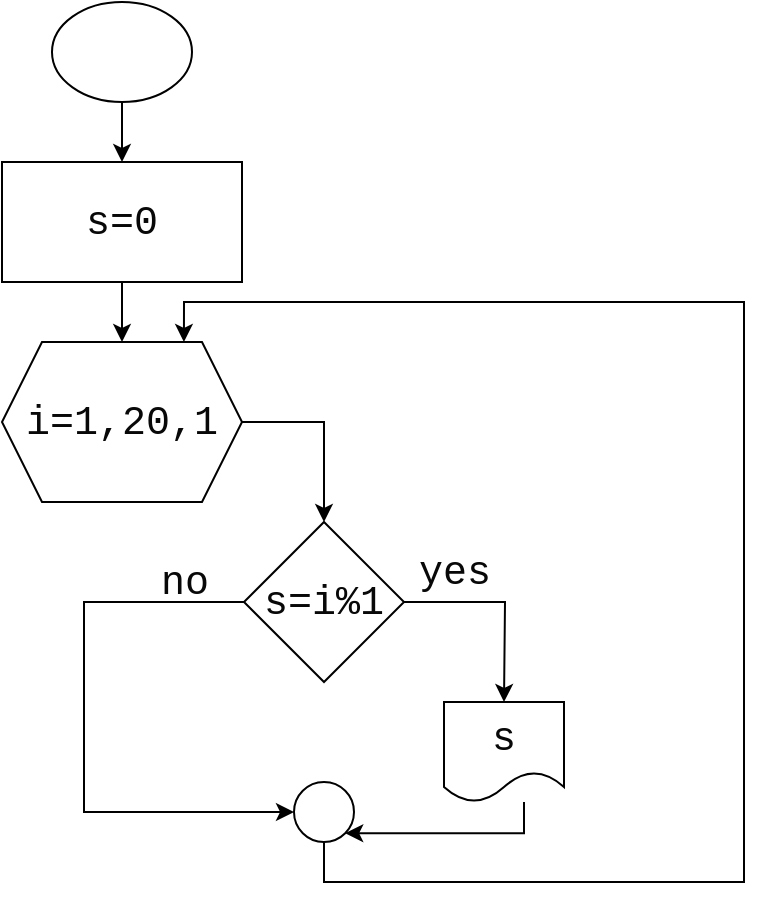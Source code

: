 <mxfile version="15.9.3" type="github">
  <diagram id="GQXadRSxt_P2eG3wc91t" name="Page-1">
    <mxGraphModel dx="823" dy="484" grid="1" gridSize="10" guides="1" tooltips="1" connect="1" arrows="1" fold="1" page="1" pageScale="1" pageWidth="827" pageHeight="1169" math="0" shadow="0">
      <root>
        <mxCell id="0" />
        <mxCell id="1" parent="0" />
        <mxCell id="KGo8pH8FPXHJ832XPiY9-11" style="edgeStyle=orthogonalEdgeStyle;rounded=0;orthogonalLoop=1;jettySize=auto;html=1;entryX=0.5;entryY=0;entryDx=0;entryDy=0;fontSize=12;fontColor=#080808;" edge="1" parent="1" source="QrJliiHwLaIzrrKKnuS_-1">
          <mxGeometry relative="1" as="geometry">
            <mxPoint x="379.0" y="80" as="targetPoint" />
          </mxGeometry>
        </mxCell>
        <mxCell id="QrJliiHwLaIzrrKKnuS_-1" value="" style="ellipse;whiteSpace=wrap;html=1;" parent="1" vertex="1">
          <mxGeometry x="344" width="70" height="50" as="geometry" />
        </mxCell>
        <mxCell id="KGo8pH8FPXHJ832XPiY9-48" style="edgeStyle=orthogonalEdgeStyle;rounded=0;orthogonalLoop=1;jettySize=auto;html=1;fontFamily=Courier New;fontSize=20;fontColor=#080808;" edge="1" parent="1" source="KGo8pH8FPXHJ832XPiY9-46">
          <mxGeometry relative="1" as="geometry">
            <mxPoint x="379" y="170" as="targetPoint" />
          </mxGeometry>
        </mxCell>
        <mxCell id="KGo8pH8FPXHJ832XPiY9-46" value="s=0" style="rounded=0;whiteSpace=wrap;html=1;fontFamily=Courier New;fontSize=20;fontColor=#080808;" vertex="1" parent="1">
          <mxGeometry x="319" y="80" width="120" height="60" as="geometry" />
        </mxCell>
        <mxCell id="KGo8pH8FPXHJ832XPiY9-53" style="edgeStyle=orthogonalEdgeStyle;rounded=0;orthogonalLoop=1;jettySize=auto;html=1;fontFamily=Courier New;fontSize=20;fontColor=#080808;" edge="1" parent="1" source="KGo8pH8FPXHJ832XPiY9-52">
          <mxGeometry relative="1" as="geometry">
            <mxPoint x="480" y="260" as="targetPoint" />
            <Array as="points">
              <mxPoint x="480" y="210" />
              <mxPoint x="480" y="260" />
            </Array>
          </mxGeometry>
        </mxCell>
        <mxCell id="KGo8pH8FPXHJ832XPiY9-52" value="i=1,20,1" style="shape=hexagon;perimeter=hexagonPerimeter2;whiteSpace=wrap;html=1;fixedSize=1;fontFamily=Courier New;fontSize=20;fontColor=#080808;" vertex="1" parent="1">
          <mxGeometry x="319" y="170" width="120" height="80" as="geometry" />
        </mxCell>
        <mxCell id="KGo8pH8FPXHJ832XPiY9-57" style="edgeStyle=orthogonalEdgeStyle;rounded=0;orthogonalLoop=1;jettySize=auto;html=1;fontFamily=Courier New;fontSize=20;fontColor=#080808;" edge="1" parent="1" source="KGo8pH8FPXHJ832XPiY9-56">
          <mxGeometry relative="1" as="geometry">
            <mxPoint x="570" y="350" as="targetPoint" />
          </mxGeometry>
        </mxCell>
        <mxCell id="KGo8pH8FPXHJ832XPiY9-63" style="edgeStyle=orthogonalEdgeStyle;rounded=0;orthogonalLoop=1;jettySize=auto;html=1;exitX=0;exitY=0.5;exitDx=0;exitDy=0;fontFamily=Courier New;fontSize=20;fontColor=#080808;entryX=0;entryY=0.5;entryDx=0;entryDy=0;" edge="1" parent="1" source="KGo8pH8FPXHJ832XPiY9-56" target="KGo8pH8FPXHJ832XPiY9-62">
          <mxGeometry relative="1" as="geometry">
            <mxPoint x="360" y="400" as="targetPoint" />
            <Array as="points">
              <mxPoint x="360" y="300" />
              <mxPoint x="360" y="405" />
            </Array>
          </mxGeometry>
        </mxCell>
        <mxCell id="KGo8pH8FPXHJ832XPiY9-56" value="s=i%1" style="rhombus;whiteSpace=wrap;html=1;fontFamily=Courier New;fontSize=20;fontColor=#080808;" vertex="1" parent="1">
          <mxGeometry x="440" y="260" width="80" height="80" as="geometry" />
        </mxCell>
        <mxCell id="KGo8pH8FPXHJ832XPiY9-59" value="yes" style="text;html=1;align=center;verticalAlign=middle;resizable=0;points=[];autosize=1;strokeColor=none;fillColor=none;fontSize=20;fontFamily=Courier New;fontColor=#080808;" vertex="1" parent="1">
          <mxGeometry x="520" y="270" width="50" height="30" as="geometry" />
        </mxCell>
        <mxCell id="KGo8pH8FPXHJ832XPiY9-60" value="no" style="text;html=1;align=center;verticalAlign=middle;resizable=0;points=[];autosize=1;strokeColor=none;fillColor=none;fontSize=20;fontFamily=Courier New;fontColor=#080808;" vertex="1" parent="1">
          <mxGeometry x="390" y="275" width="40" height="30" as="geometry" />
        </mxCell>
        <mxCell id="KGo8pH8FPXHJ832XPiY9-64" style="edgeStyle=orthogonalEdgeStyle;rounded=0;orthogonalLoop=1;jettySize=auto;html=1;fontFamily=Courier New;fontSize=20;fontColor=#080808;entryX=1;entryY=1;entryDx=0;entryDy=0;" edge="1" parent="1" source="KGo8pH8FPXHJ832XPiY9-61" target="KGo8pH8FPXHJ832XPiY9-62">
          <mxGeometry relative="1" as="geometry">
            <mxPoint x="570" y="420" as="targetPoint" />
            <mxPoint x="570" y="405" as="sourcePoint" />
            <Array as="points">
              <mxPoint x="580" y="416" />
            </Array>
          </mxGeometry>
        </mxCell>
        <mxCell id="KGo8pH8FPXHJ832XPiY9-61" value="s" style="shape=document;whiteSpace=wrap;html=1;boundedLbl=1;fontFamily=Courier New;fontSize=20;fontColor=#080808;" vertex="1" parent="1">
          <mxGeometry x="540" y="350" width="60" height="50" as="geometry" />
        </mxCell>
        <mxCell id="KGo8pH8FPXHJ832XPiY9-66" style="edgeStyle=orthogonalEdgeStyle;rounded=0;orthogonalLoop=1;jettySize=auto;html=1;fontFamily=Courier New;fontSize=20;fontColor=#080808;exitX=0.5;exitY=1;exitDx=0;exitDy=0;entryX=0.758;entryY=0;entryDx=0;entryDy=0;entryPerimeter=0;" edge="1" parent="1" source="KGo8pH8FPXHJ832XPiY9-62" target="KGo8pH8FPXHJ832XPiY9-52">
          <mxGeometry relative="1" as="geometry">
            <mxPoint x="650" y="140" as="targetPoint" />
            <Array as="points">
              <mxPoint x="480" y="440" />
              <mxPoint x="690" y="440" />
              <mxPoint x="690" y="150" />
              <mxPoint x="410" y="150" />
            </Array>
          </mxGeometry>
        </mxCell>
        <mxCell id="KGo8pH8FPXHJ832XPiY9-62" value="" style="ellipse;whiteSpace=wrap;html=1;aspect=fixed;fontFamily=Courier New;fontSize=20;fontColor=#080808;" vertex="1" parent="1">
          <mxGeometry x="465" y="390" width="30" height="30" as="geometry" />
        </mxCell>
      </root>
    </mxGraphModel>
  </diagram>
</mxfile>
